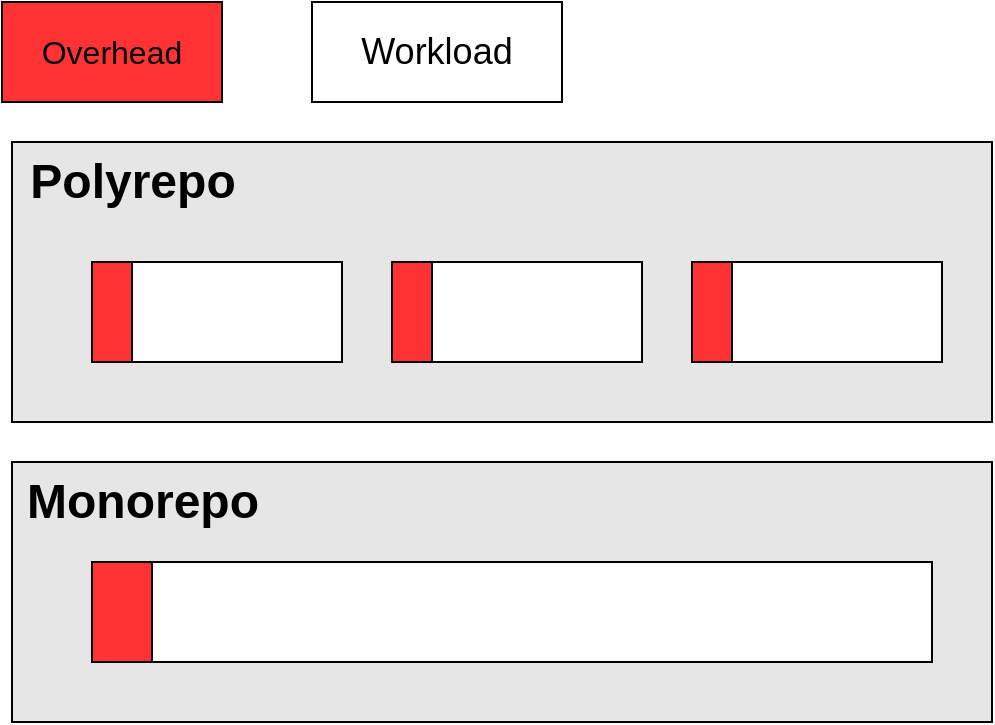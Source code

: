 <mxfile>
    <diagram id="XlTCOk2C4pxwFGGN3fuW" name="Page-1">
        <mxGraphModel dx="740" dy="580" grid="1" gridSize="10" guides="1" tooltips="1" connect="1" arrows="1" fold="1" page="1" pageScale="1" pageWidth="850" pageHeight="1100" math="0" shadow="0">
            <root>
                <mxCell id="0"/>
                <mxCell id="1" parent="0"/>
                <mxCell id="2" value="" style="rounded=0;whiteSpace=wrap;html=1;fillColor=#E6E6E6;" vertex="1" parent="1">
                    <mxGeometry x="120" y="100" width="490" height="140" as="geometry"/>
                </mxCell>
                <mxCell id="4" value="Polyrepo" style="text;strokeColor=none;fillColor=none;html=1;fontSize=24;fontStyle=1;verticalAlign=middle;align=center;" vertex="1" parent="1">
                    <mxGeometry x="120" y="100" width="120" height="40" as="geometry"/>
                </mxCell>
                <mxCell id="5" value="" style="rounded=0;whiteSpace=wrap;html=1;fillColor=#E6E6E6;" vertex="1" parent="1">
                    <mxGeometry x="120" y="260" width="490" height="130" as="geometry"/>
                </mxCell>
                <mxCell id="6" value="Monorepo" style="text;strokeColor=none;fillColor=none;html=1;fontSize=24;fontStyle=1;verticalAlign=middle;align=center;" vertex="1" parent="1">
                    <mxGeometry x="120" y="260" width="130" height="40" as="geometry"/>
                </mxCell>
                <mxCell id="8" value="" style="rounded=0;whiteSpace=wrap;html=1;" vertex="1" parent="1">
                    <mxGeometry x="160" y="310" width="420" height="50" as="geometry"/>
                </mxCell>
                <mxCell id="7" value="" style="rounded=0;whiteSpace=wrap;html=1;movable=1;resizable=1;rotatable=1;deletable=1;editable=1;connectable=1;" vertex="1" parent="1">
                    <mxGeometry x="160" y="160" width="125" height="50" as="geometry"/>
                </mxCell>
                <mxCell id="14" value="&lt;font size=&quot;3&quot;&gt;Overhead&lt;/font&gt;" style="rounded=0;whiteSpace=wrap;html=1;fillColor=#FF3333;" vertex="1" parent="1">
                    <mxGeometry x="115" y="30" width="110" height="50" as="geometry"/>
                </mxCell>
                <mxCell id="16" value="" style="rounded=0;whiteSpace=wrap;html=1;fillColor=#FF3333;" vertex="1" parent="1">
                    <mxGeometry x="160" y="310" width="30" height="50" as="geometry"/>
                </mxCell>
                <mxCell id="22" value="" style="rounded=0;whiteSpace=wrap;html=1;fillColor=#FF3333;movable=1;resizable=1;rotatable=1;deletable=1;editable=1;connectable=1;" vertex="1" parent="1">
                    <mxGeometry x="160" y="160" width="20" height="50" as="geometry"/>
                </mxCell>
                <mxCell id="23" value="" style="rounded=0;whiteSpace=wrap;html=1;" vertex="1" parent="1">
                    <mxGeometry x="310" y="160" width="125" height="50" as="geometry"/>
                </mxCell>
                <mxCell id="24" value="" style="rounded=0;whiteSpace=wrap;html=1;fillColor=#FF3333;" vertex="1" parent="1">
                    <mxGeometry x="310" y="160" width="20" height="50" as="geometry"/>
                </mxCell>
                <mxCell id="25" value="" style="rounded=0;whiteSpace=wrap;html=1;" vertex="1" parent="1">
                    <mxGeometry x="460" y="160" width="125" height="50" as="geometry"/>
                </mxCell>
                <mxCell id="26" value="" style="rounded=0;whiteSpace=wrap;html=1;fillColor=#FF3333;" vertex="1" parent="1">
                    <mxGeometry x="460" y="160" width="20" height="50" as="geometry"/>
                </mxCell>
                <mxCell id="27" value="&lt;font style=&quot;font-size: 18px;&quot;&gt;Workload&lt;/font&gt;" style="rounded=0;whiteSpace=wrap;html=1;movable=1;resizable=1;rotatable=1;deletable=1;editable=1;connectable=1;" vertex="1" parent="1">
                    <mxGeometry x="270" y="30" width="125" height="50" as="geometry"/>
                </mxCell>
            </root>
        </mxGraphModel>
    </diagram>
</mxfile>